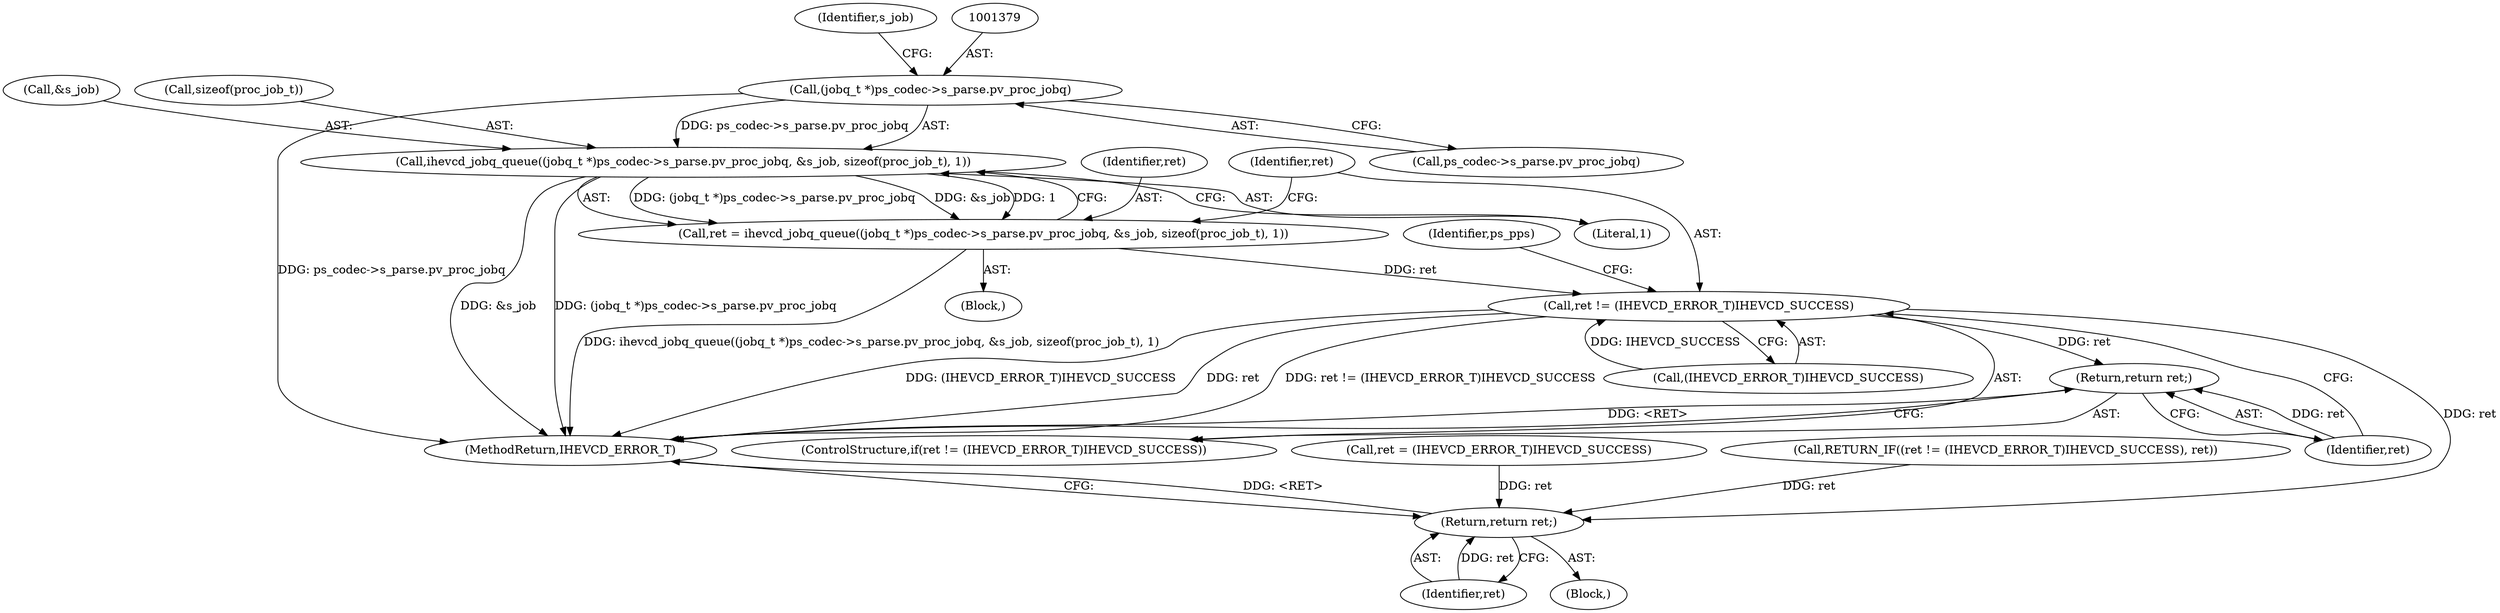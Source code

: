 digraph "0_Android_bcfc7124f6ef9f1ec128fb2e90de774a5b33d199_0@pointer" {
"1001378" [label="(Call,(jobq_t *)ps_codec->s_parse.pv_proc_jobq)"];
"1001377" [label="(Call,ihevcd_jobq_queue((jobq_t *)ps_codec->s_parse.pv_proc_jobq, &s_job, sizeof(proc_job_t), 1))"];
"1001375" [label="(Call,ret = ihevcd_jobq_queue((jobq_t *)ps_codec->s_parse.pv_proc_jobq, &s_job, sizeof(proc_job_t), 1))"];
"1001391" [label="(Call,ret != (IHEVCD_ERROR_T)IHEVCD_SUCCESS)"];
"1001396" [label="(Return,return ret;)"];
"1005077" [label="(Return,return ret;)"];
"1001378" [label="(Call,(jobq_t *)ps_codec->s_parse.pv_proc_jobq)"];
"1005079" [label="(MethodReturn,IHEVCD_ERROR_T)"];
"1001389" [label="(Literal,1)"];
"1001466" [label="(Identifier,ps_pps)"];
"1001393" [label="(Call,(IHEVCD_ERROR_T)IHEVCD_SUCCESS)"];
"1001375" [label="(Call,ret = ihevcd_jobq_queue((jobq_t *)ps_codec->s_parse.pv_proc_jobq, &s_job, sizeof(proc_job_t), 1))"];
"1001380" [label="(Call,ps_codec->s_parse.pv_proc_jobq)"];
"1000192" [label="(Call,ret = (IHEVCD_ERROR_T)IHEVCD_SUCCESS)"];
"1001396" [label="(Return,return ret;)"];
"1001385" [label="(Call,&s_job)"];
"1001376" [label="(Identifier,ret)"];
"1001387" [label="(Call,sizeof(proc_job_t))"];
"1001377" [label="(Call,ihevcd_jobq_queue((jobq_t *)ps_codec->s_parse.pv_proc_jobq, &s_job, sizeof(proc_job_t), 1))"];
"1001391" [label="(Call,ret != (IHEVCD_ERROR_T)IHEVCD_SUCCESS)"];
"1001390" [label="(ControlStructure,if(ret != (IHEVCD_ERROR_T)IHEVCD_SUCCESS))"];
"1001397" [label="(Identifier,ret)"];
"1001306" [label="(Block,)"];
"1001386" [label="(Identifier,s_job)"];
"1000502" [label="(Call,RETURN_IF((ret != (IHEVCD_ERROR_T)IHEVCD_SUCCESS), ret))"];
"1005078" [label="(Identifier,ret)"];
"1000190" [label="(Block,)"];
"1005077" [label="(Return,return ret;)"];
"1001392" [label="(Identifier,ret)"];
"1001378" -> "1001377"  [label="AST: "];
"1001378" -> "1001380"  [label="CFG: "];
"1001379" -> "1001378"  [label="AST: "];
"1001380" -> "1001378"  [label="AST: "];
"1001386" -> "1001378"  [label="CFG: "];
"1001378" -> "1005079"  [label="DDG: ps_codec->s_parse.pv_proc_jobq"];
"1001378" -> "1001377"  [label="DDG: ps_codec->s_parse.pv_proc_jobq"];
"1001377" -> "1001375"  [label="AST: "];
"1001377" -> "1001389"  [label="CFG: "];
"1001385" -> "1001377"  [label="AST: "];
"1001387" -> "1001377"  [label="AST: "];
"1001389" -> "1001377"  [label="AST: "];
"1001375" -> "1001377"  [label="CFG: "];
"1001377" -> "1005079"  [label="DDG: &s_job"];
"1001377" -> "1005079"  [label="DDG: (jobq_t *)ps_codec->s_parse.pv_proc_jobq"];
"1001377" -> "1001375"  [label="DDG: (jobq_t *)ps_codec->s_parse.pv_proc_jobq"];
"1001377" -> "1001375"  [label="DDG: &s_job"];
"1001377" -> "1001375"  [label="DDG: 1"];
"1001375" -> "1001306"  [label="AST: "];
"1001376" -> "1001375"  [label="AST: "];
"1001392" -> "1001375"  [label="CFG: "];
"1001375" -> "1005079"  [label="DDG: ihevcd_jobq_queue((jobq_t *)ps_codec->s_parse.pv_proc_jobq, &s_job, sizeof(proc_job_t), 1)"];
"1001375" -> "1001391"  [label="DDG: ret"];
"1001391" -> "1001390"  [label="AST: "];
"1001391" -> "1001393"  [label="CFG: "];
"1001392" -> "1001391"  [label="AST: "];
"1001393" -> "1001391"  [label="AST: "];
"1001397" -> "1001391"  [label="CFG: "];
"1001466" -> "1001391"  [label="CFG: "];
"1001391" -> "1005079"  [label="DDG: (IHEVCD_ERROR_T)IHEVCD_SUCCESS"];
"1001391" -> "1005079"  [label="DDG: ret"];
"1001391" -> "1005079"  [label="DDG: ret != (IHEVCD_ERROR_T)IHEVCD_SUCCESS"];
"1001393" -> "1001391"  [label="DDG: IHEVCD_SUCCESS"];
"1001391" -> "1001396"  [label="DDG: ret"];
"1001391" -> "1005077"  [label="DDG: ret"];
"1001396" -> "1001390"  [label="AST: "];
"1001396" -> "1001397"  [label="CFG: "];
"1001397" -> "1001396"  [label="AST: "];
"1005079" -> "1001396"  [label="CFG: "];
"1001396" -> "1005079"  [label="DDG: <RET>"];
"1001397" -> "1001396"  [label="DDG: ret"];
"1005077" -> "1000190"  [label="AST: "];
"1005077" -> "1005078"  [label="CFG: "];
"1005078" -> "1005077"  [label="AST: "];
"1005079" -> "1005077"  [label="CFG: "];
"1005077" -> "1005079"  [label="DDG: <RET>"];
"1005078" -> "1005077"  [label="DDG: ret"];
"1000192" -> "1005077"  [label="DDG: ret"];
"1000502" -> "1005077"  [label="DDG: ret"];
}
